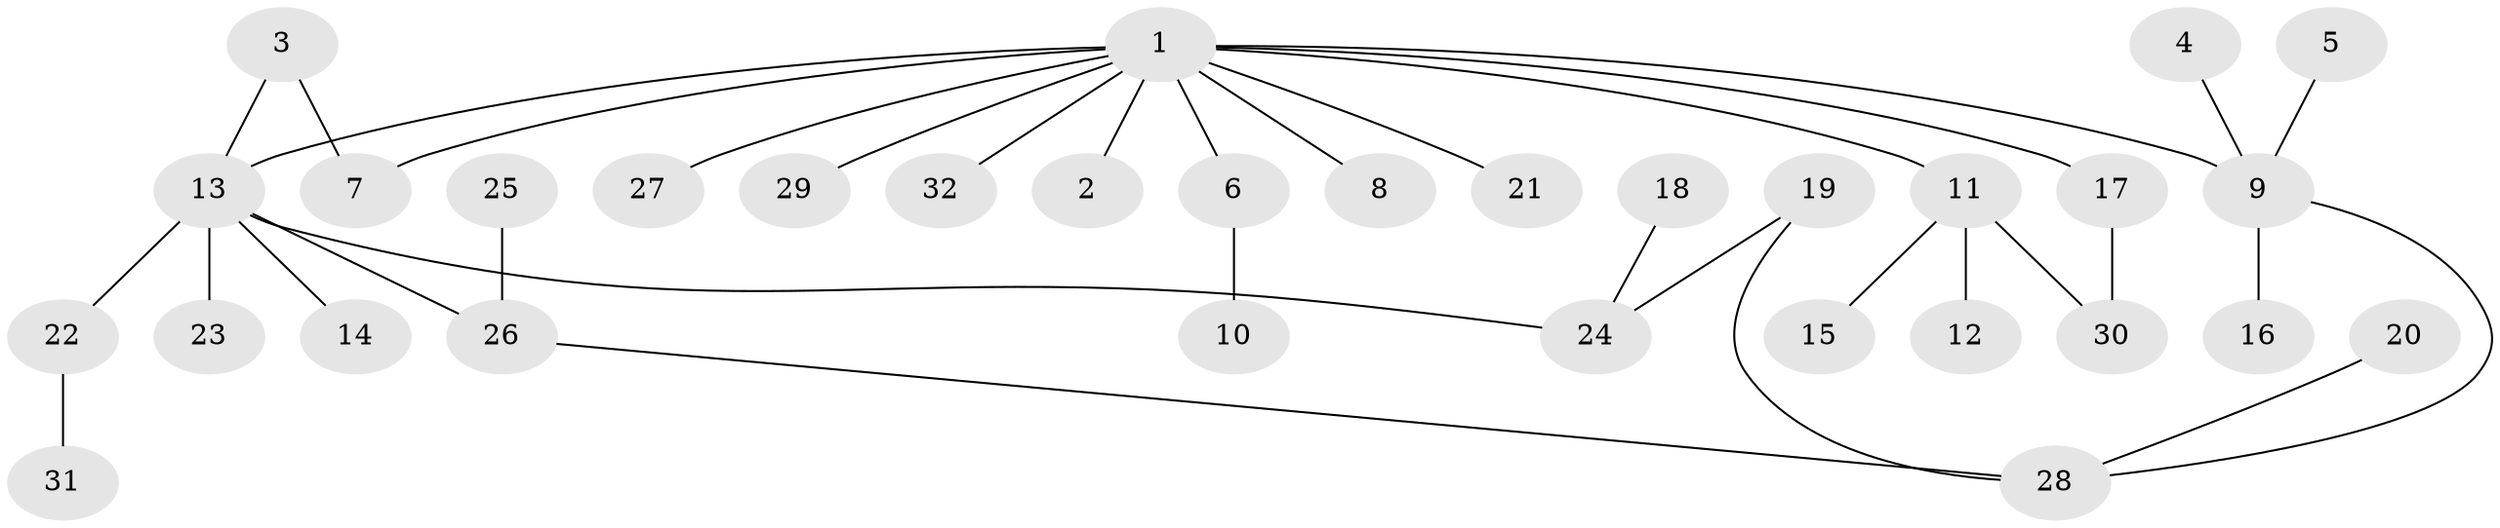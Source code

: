 // original degree distribution, {5: 0.046875, 8: 0.015625, 4: 0.046875, 3: 0.15625, 2: 0.265625, 6: 0.015625, 1: 0.453125}
// Generated by graph-tools (version 1.1) at 2025/49/03/09/25 03:49:15]
// undirected, 32 vertices, 35 edges
graph export_dot {
graph [start="1"]
  node [color=gray90,style=filled];
  1;
  2;
  3;
  4;
  5;
  6;
  7;
  8;
  9;
  10;
  11;
  12;
  13;
  14;
  15;
  16;
  17;
  18;
  19;
  20;
  21;
  22;
  23;
  24;
  25;
  26;
  27;
  28;
  29;
  30;
  31;
  32;
  1 -- 2 [weight=1.0];
  1 -- 6 [weight=1.0];
  1 -- 7 [weight=1.0];
  1 -- 8 [weight=1.0];
  1 -- 9 [weight=1.0];
  1 -- 11 [weight=1.0];
  1 -- 13 [weight=1.0];
  1 -- 17 [weight=1.0];
  1 -- 21 [weight=1.0];
  1 -- 27 [weight=1.0];
  1 -- 29 [weight=1.0];
  1 -- 32 [weight=1.0];
  3 -- 7 [weight=1.0];
  3 -- 13 [weight=1.0];
  4 -- 9 [weight=1.0];
  5 -- 9 [weight=1.0];
  6 -- 10 [weight=1.0];
  9 -- 16 [weight=1.0];
  9 -- 28 [weight=1.0];
  11 -- 12 [weight=1.0];
  11 -- 15 [weight=1.0];
  11 -- 30 [weight=1.0];
  13 -- 14 [weight=1.0];
  13 -- 22 [weight=1.0];
  13 -- 23 [weight=1.0];
  13 -- 24 [weight=1.0];
  13 -- 26 [weight=1.0];
  17 -- 30 [weight=1.0];
  18 -- 24 [weight=1.0];
  19 -- 24 [weight=1.0];
  19 -- 28 [weight=1.0];
  20 -- 28 [weight=1.0];
  22 -- 31 [weight=1.0];
  25 -- 26 [weight=1.0];
  26 -- 28 [weight=1.0];
}
